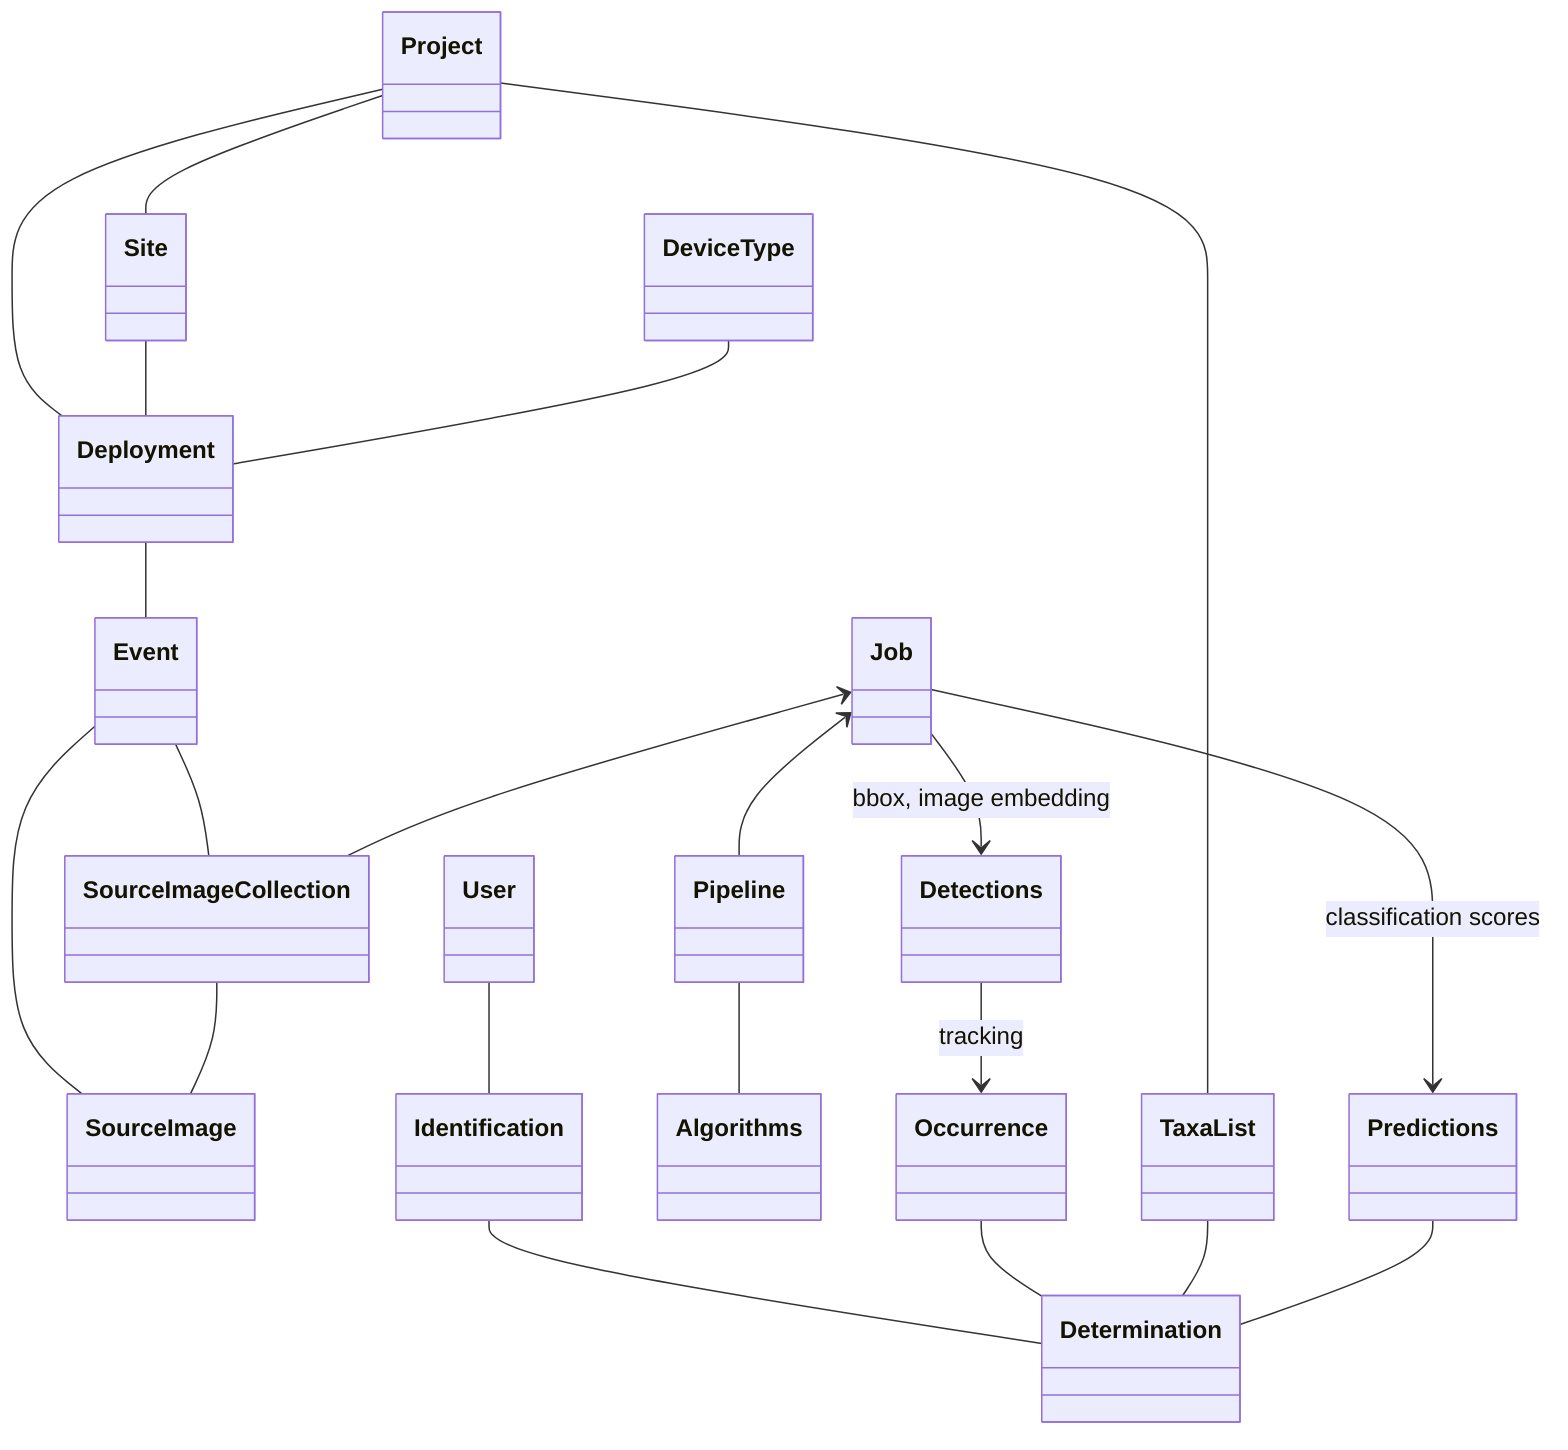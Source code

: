 classDiagram
Project -- Deployment
Site -- Deployment
DeviceType -- Deployment
Deployment -- Event
Project -- Site
Event -- SourceImage
Event -- SourceImageCollection
SourceImageCollection -- SourceImage
User -- Identification
Identification -- Determination
Pipeline -- Algorithms
Job --> Detections : bbox, image embedding
Job --> Predictions : classification scores
Detections --> Occurrence : tracking
Occurrence -- Determination
Job <-- SourceImageCollection
Job <-- Pipeline
Project -- TaxaList
TaxaList -- Determination
Predictions -- Determination